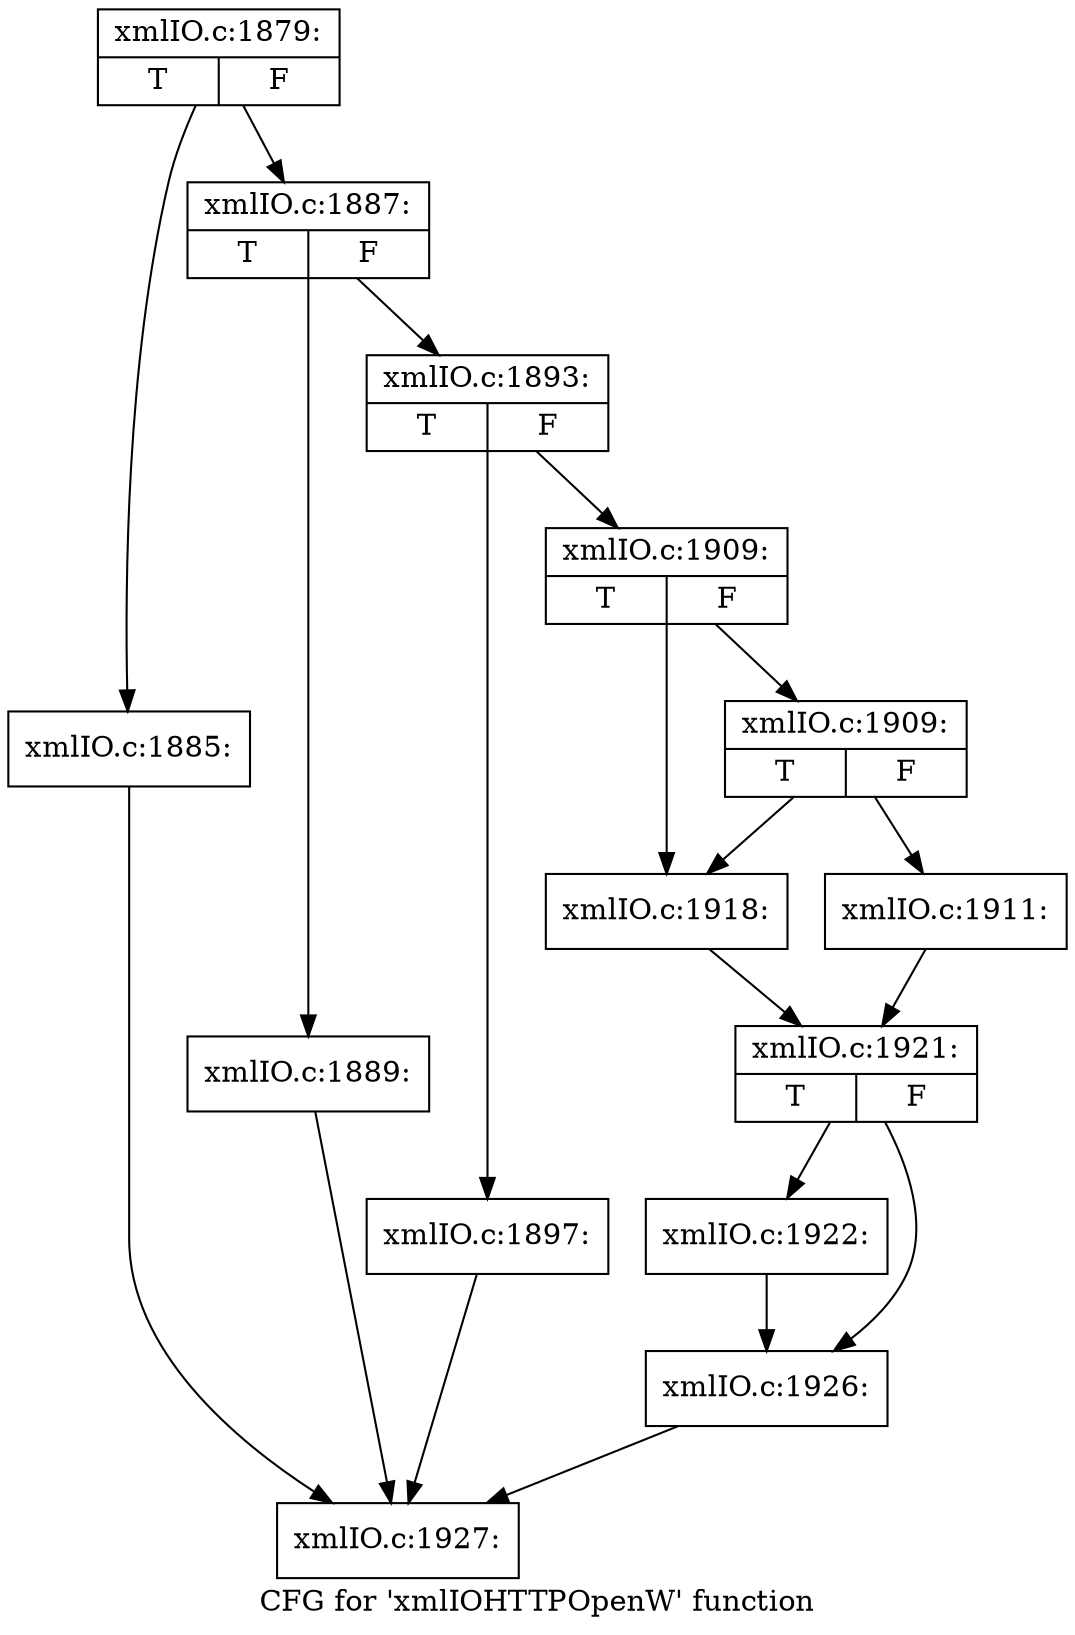digraph "CFG for 'xmlIOHTTPOpenW' function" {
	label="CFG for 'xmlIOHTTPOpenW' function";

	Node0x5250a50 [shape=record,label="{xmlIO.c:1879:|{<s0>T|<s1>F}}"];
	Node0x5250a50 -> Node0x5254820;
	Node0x5250a50 -> Node0x5254870;
	Node0x5254820 [shape=record,label="{xmlIO.c:1885:}"];
	Node0x5254820 -> Node0x52515e0;
	Node0x5254870 [shape=record,label="{xmlIO.c:1887:|{<s0>T|<s1>F}}"];
	Node0x5254870 -> Node0x52550f0;
	Node0x5254870 -> Node0x5255140;
	Node0x52550f0 [shape=record,label="{xmlIO.c:1889:}"];
	Node0x52550f0 -> Node0x52515e0;
	Node0x5255140 [shape=record,label="{xmlIO.c:1893:|{<s0>T|<s1>F}}"];
	Node0x5255140 -> Node0x5178980;
	Node0x5255140 -> Node0x5256170;
	Node0x5178980 [shape=record,label="{xmlIO.c:1897:}"];
	Node0x5178980 -> Node0x52515e0;
	Node0x5256170 [shape=record,label="{xmlIO.c:1909:|{<s0>T|<s1>F}}"];
	Node0x5256170 -> Node0x5257fc0;
	Node0x5256170 -> Node0x5257f70;
	Node0x5257fc0 [shape=record,label="{xmlIO.c:1909:|{<s0>T|<s1>F}}"];
	Node0x5257fc0 -> Node0x5236ac0;
	Node0x5257fc0 -> Node0x5257f70;
	Node0x5236ac0 [shape=record,label="{xmlIO.c:1911:}"];
	Node0x5236ac0 -> Node0x5257b20;
	Node0x5257f70 [shape=record,label="{xmlIO.c:1918:}"];
	Node0x5257f70 -> Node0x5257b20;
	Node0x5257b20 [shape=record,label="{xmlIO.c:1921:|{<s0>T|<s1>F}}"];
	Node0x5257b20 -> Node0x5258fc0;
	Node0x5257b20 -> Node0x52598c0;
	Node0x5258fc0 [shape=record,label="{xmlIO.c:1922:}"];
	Node0x5258fc0 -> Node0x52598c0;
	Node0x52598c0 [shape=record,label="{xmlIO.c:1926:}"];
	Node0x52598c0 -> Node0x52515e0;
	Node0x52515e0 [shape=record,label="{xmlIO.c:1927:}"];
}
